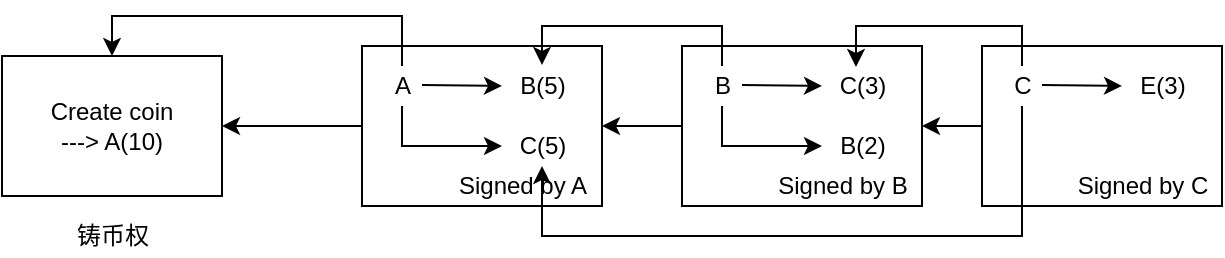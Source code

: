 <mxfile version="16.6.6" type="github">
  <diagram id="ysH75xgIP23IzyArRBsX" name="Page-1">
    <mxGraphModel dx="946" dy="614" grid="1" gridSize="10" guides="1" tooltips="1" connect="1" arrows="1" fold="1" page="1" pageScale="1" pageWidth="827" pageHeight="1169" math="0" shadow="0">
      <root>
        <mxCell id="0" />
        <mxCell id="1" parent="0" />
        <mxCell id="k6Nbe5itL4HiaJL2rrM3-1" value="Create coin&lt;br&gt;---&amp;gt; A(10)" style="rounded=0;whiteSpace=wrap;html=1;" vertex="1" parent="1">
          <mxGeometry x="50" y="60" width="110" height="70" as="geometry" />
        </mxCell>
        <mxCell id="k6Nbe5itL4HiaJL2rrM3-2" value="铸币权" style="text;html=1;align=center;verticalAlign=middle;resizable=0;points=[];autosize=1;strokeColor=none;fillColor=none;" vertex="1" parent="1">
          <mxGeometry x="80" y="140" width="50" height="20" as="geometry" />
        </mxCell>
        <mxCell id="k6Nbe5itL4HiaJL2rrM3-11" style="edgeStyle=orthogonalEdgeStyle;rounded=0;orthogonalLoop=1;jettySize=auto;html=1;entryX=1;entryY=0.5;entryDx=0;entryDy=0;" edge="1" parent="1" source="k6Nbe5itL4HiaJL2rrM3-4" target="k6Nbe5itL4HiaJL2rrM3-1">
          <mxGeometry relative="1" as="geometry" />
        </mxCell>
        <mxCell id="k6Nbe5itL4HiaJL2rrM3-4" value="" style="rounded=0;whiteSpace=wrap;html=1;" vertex="1" parent="1">
          <mxGeometry x="230" y="55" width="120" height="80" as="geometry" />
        </mxCell>
        <mxCell id="k6Nbe5itL4HiaJL2rrM3-12" style="edgeStyle=orthogonalEdgeStyle;rounded=0;orthogonalLoop=1;jettySize=auto;html=1;entryX=0.5;entryY=0;entryDx=0;entryDy=0;" edge="1" parent="1" source="k6Nbe5itL4HiaJL2rrM3-5" target="k6Nbe5itL4HiaJL2rrM3-1">
          <mxGeometry relative="1" as="geometry">
            <Array as="points">
              <mxPoint x="250" y="40" />
              <mxPoint x="105" y="40" />
            </Array>
          </mxGeometry>
        </mxCell>
        <mxCell id="k6Nbe5itL4HiaJL2rrM3-5" value="A" style="text;html=1;align=center;verticalAlign=middle;resizable=0;points=[];autosize=1;strokeColor=none;fillColor=none;" vertex="1" parent="1">
          <mxGeometry x="240" y="65" width="20" height="20" as="geometry" />
        </mxCell>
        <mxCell id="k6Nbe5itL4HiaJL2rrM3-6" value="" style="endArrow=classic;html=1;rounded=0;" edge="1" parent="1">
          <mxGeometry width="50" height="50" relative="1" as="geometry">
            <mxPoint x="260" y="74.5" as="sourcePoint" />
            <mxPoint x="300" y="75" as="targetPoint" />
          </mxGeometry>
        </mxCell>
        <mxCell id="k6Nbe5itL4HiaJL2rrM3-7" value="B(5)" style="text;html=1;align=center;verticalAlign=middle;resizable=0;points=[];autosize=1;strokeColor=none;fillColor=none;" vertex="1" parent="1">
          <mxGeometry x="300" y="65" width="40" height="20" as="geometry" />
        </mxCell>
        <mxCell id="k6Nbe5itL4HiaJL2rrM3-8" value="C(5)" style="text;html=1;align=center;verticalAlign=middle;resizable=0;points=[];autosize=1;strokeColor=none;fillColor=none;" vertex="1" parent="1">
          <mxGeometry x="300" y="95" width="40" height="20" as="geometry" />
        </mxCell>
        <mxCell id="k6Nbe5itL4HiaJL2rrM3-9" value="" style="endArrow=classic;html=1;rounded=0;" edge="1" parent="1" source="k6Nbe5itL4HiaJL2rrM3-5" target="k6Nbe5itL4HiaJL2rrM3-8">
          <mxGeometry width="50" height="50" relative="1" as="geometry">
            <mxPoint x="380" y="105" as="sourcePoint" />
            <mxPoint x="430" y="55" as="targetPoint" />
            <Array as="points">
              <mxPoint x="250" y="105" />
            </Array>
          </mxGeometry>
        </mxCell>
        <mxCell id="k6Nbe5itL4HiaJL2rrM3-10" value="Signed by A" style="text;html=1;align=center;verticalAlign=middle;resizable=0;points=[];autosize=1;strokeColor=none;fillColor=none;" vertex="1" parent="1">
          <mxGeometry x="270" y="115" width="80" height="20" as="geometry" />
        </mxCell>
        <mxCell id="k6Nbe5itL4HiaJL2rrM3-27" style="edgeStyle=orthogonalEdgeStyle;rounded=0;orthogonalLoop=1;jettySize=auto;html=1;entryX=1;entryY=0.5;entryDx=0;entryDy=0;" edge="1" parent="1" source="k6Nbe5itL4HiaJL2rrM3-13" target="k6Nbe5itL4HiaJL2rrM3-4">
          <mxGeometry relative="1" as="geometry" />
        </mxCell>
        <mxCell id="k6Nbe5itL4HiaJL2rrM3-13" value="" style="rounded=0;whiteSpace=wrap;html=1;" vertex="1" parent="1">
          <mxGeometry x="390" y="55" width="120" height="80" as="geometry" />
        </mxCell>
        <mxCell id="k6Nbe5itL4HiaJL2rrM3-29" style="edgeStyle=orthogonalEdgeStyle;rounded=0;orthogonalLoop=1;jettySize=auto;html=1;entryX=0.5;entryY=-0.025;entryDx=0;entryDy=0;entryPerimeter=0;" edge="1" parent="1" source="k6Nbe5itL4HiaJL2rrM3-14" target="k6Nbe5itL4HiaJL2rrM3-7">
          <mxGeometry relative="1" as="geometry">
            <Array as="points">
              <mxPoint x="410" y="45" />
              <mxPoint x="320" y="45" />
            </Array>
          </mxGeometry>
        </mxCell>
        <mxCell id="k6Nbe5itL4HiaJL2rrM3-14" value="B" style="text;html=1;align=center;verticalAlign=middle;resizable=0;points=[];autosize=1;strokeColor=none;fillColor=none;" vertex="1" parent="1">
          <mxGeometry x="400" y="65" width="20" height="20" as="geometry" />
        </mxCell>
        <mxCell id="k6Nbe5itL4HiaJL2rrM3-15" value="" style="endArrow=classic;html=1;rounded=0;" edge="1" parent="1">
          <mxGeometry width="50" height="50" relative="1" as="geometry">
            <mxPoint x="420" y="74.5" as="sourcePoint" />
            <mxPoint x="460" y="75" as="targetPoint" />
          </mxGeometry>
        </mxCell>
        <mxCell id="k6Nbe5itL4HiaJL2rrM3-16" value="C(3)" style="text;html=1;align=center;verticalAlign=middle;resizable=0;points=[];autosize=1;strokeColor=none;fillColor=none;" vertex="1" parent="1">
          <mxGeometry x="460" y="65" width="40" height="20" as="geometry" />
        </mxCell>
        <mxCell id="k6Nbe5itL4HiaJL2rrM3-17" value="B(2)" style="text;html=1;align=center;verticalAlign=middle;resizable=0;points=[];autosize=1;strokeColor=none;fillColor=none;" vertex="1" parent="1">
          <mxGeometry x="460" y="95" width="40" height="20" as="geometry" />
        </mxCell>
        <mxCell id="k6Nbe5itL4HiaJL2rrM3-18" value="" style="endArrow=classic;html=1;rounded=0;" edge="1" parent="1" source="k6Nbe5itL4HiaJL2rrM3-14" target="k6Nbe5itL4HiaJL2rrM3-17">
          <mxGeometry width="50" height="50" relative="1" as="geometry">
            <mxPoint x="540" y="105" as="sourcePoint" />
            <mxPoint x="590" y="55" as="targetPoint" />
            <Array as="points">
              <mxPoint x="410" y="105" />
            </Array>
          </mxGeometry>
        </mxCell>
        <mxCell id="k6Nbe5itL4HiaJL2rrM3-19" value="Signed by B" style="text;html=1;align=center;verticalAlign=middle;resizable=0;points=[];autosize=1;strokeColor=none;fillColor=none;" vertex="1" parent="1">
          <mxGeometry x="430" y="115" width="80" height="20" as="geometry" />
        </mxCell>
        <mxCell id="k6Nbe5itL4HiaJL2rrM3-28" style="edgeStyle=orthogonalEdgeStyle;rounded=0;orthogonalLoop=1;jettySize=auto;html=1;entryX=1;entryY=0.5;entryDx=0;entryDy=0;" edge="1" parent="1" source="k6Nbe5itL4HiaJL2rrM3-20" target="k6Nbe5itL4HiaJL2rrM3-13">
          <mxGeometry relative="1" as="geometry" />
        </mxCell>
        <mxCell id="k6Nbe5itL4HiaJL2rrM3-20" value="" style="rounded=0;whiteSpace=wrap;html=1;" vertex="1" parent="1">
          <mxGeometry x="540" y="55" width="120" height="80" as="geometry" />
        </mxCell>
        <mxCell id="k6Nbe5itL4HiaJL2rrM3-30" style="edgeStyle=orthogonalEdgeStyle;rounded=0;orthogonalLoop=1;jettySize=auto;html=1;entryX=0.425;entryY=0.025;entryDx=0;entryDy=0;entryPerimeter=0;" edge="1" parent="1" source="k6Nbe5itL4HiaJL2rrM3-21" target="k6Nbe5itL4HiaJL2rrM3-16">
          <mxGeometry relative="1" as="geometry">
            <Array as="points">
              <mxPoint x="560" y="45" />
              <mxPoint x="477" y="45" />
            </Array>
          </mxGeometry>
        </mxCell>
        <mxCell id="k6Nbe5itL4HiaJL2rrM3-31" style="edgeStyle=orthogonalEdgeStyle;rounded=0;orthogonalLoop=1;jettySize=auto;html=1;" edge="1" parent="1" source="k6Nbe5itL4HiaJL2rrM3-21" target="k6Nbe5itL4HiaJL2rrM3-8">
          <mxGeometry relative="1" as="geometry">
            <Array as="points">
              <mxPoint x="560" y="150" />
              <mxPoint x="320" y="150" />
            </Array>
          </mxGeometry>
        </mxCell>
        <mxCell id="k6Nbe5itL4HiaJL2rrM3-21" value="C" style="text;html=1;align=center;verticalAlign=middle;resizable=0;points=[];autosize=1;strokeColor=none;fillColor=none;" vertex="1" parent="1">
          <mxGeometry x="550" y="65" width="20" height="20" as="geometry" />
        </mxCell>
        <mxCell id="k6Nbe5itL4HiaJL2rrM3-22" value="" style="endArrow=classic;html=1;rounded=0;" edge="1" parent="1">
          <mxGeometry width="50" height="50" relative="1" as="geometry">
            <mxPoint x="570" y="74.5" as="sourcePoint" />
            <mxPoint x="610" y="75" as="targetPoint" />
          </mxGeometry>
        </mxCell>
        <mxCell id="k6Nbe5itL4HiaJL2rrM3-23" value="E(3)" style="text;html=1;align=center;verticalAlign=middle;resizable=0;points=[];autosize=1;strokeColor=none;fillColor=none;" vertex="1" parent="1">
          <mxGeometry x="610" y="65" width="40" height="20" as="geometry" />
        </mxCell>
        <mxCell id="k6Nbe5itL4HiaJL2rrM3-26" value="Signed by C" style="text;html=1;align=center;verticalAlign=middle;resizable=0;points=[];autosize=1;strokeColor=none;fillColor=none;" vertex="1" parent="1">
          <mxGeometry x="580" y="115" width="80" height="20" as="geometry" />
        </mxCell>
      </root>
    </mxGraphModel>
  </diagram>
</mxfile>
